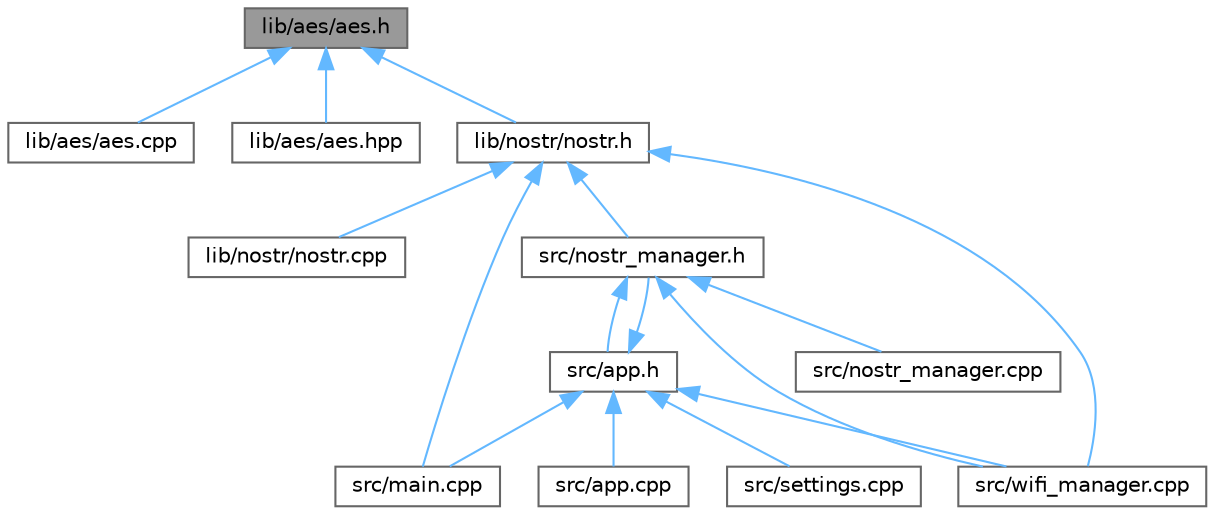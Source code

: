 digraph "lib/aes/aes.h"
{
 // LATEX_PDF_SIZE
  bgcolor="transparent";
  edge [fontname=Helvetica,fontsize=10,labelfontname=Helvetica,labelfontsize=10];
  node [fontname=Helvetica,fontsize=10,shape=box,height=0.2,width=0.4];
  Node1 [label="lib/aes/aes.h",height=0.2,width=0.4,color="gray40", fillcolor="grey60", style="filled", fontcolor="black",tooltip=" "];
  Node1 -> Node2 [dir="back",color="steelblue1",style="solid"];
  Node2 [label="lib/aes/aes.cpp",height=0.2,width=0.4,color="grey40", fillcolor="white", style="filled",URL="$aes_8cpp.html",tooltip=" "];
  Node1 -> Node3 [dir="back",color="steelblue1",style="solid"];
  Node3 [label="lib/aes/aes.hpp",height=0.2,width=0.4,color="grey40", fillcolor="white", style="filled",URL="$aes_8hpp.html",tooltip=" "];
  Node1 -> Node4 [dir="back",color="steelblue1",style="solid"];
  Node4 [label="lib/nostr/nostr.h",height=0.2,width=0.4,color="grey40", fillcolor="white", style="filled",URL="$nostr_8h.html",tooltip=" "];
  Node4 -> Node5 [dir="back",color="steelblue1",style="solid"];
  Node5 [label="lib/nostr/nostr.cpp",height=0.2,width=0.4,color="grey40", fillcolor="white", style="filled",URL="$nostr_8cpp.html",tooltip=" "];
  Node4 -> Node6 [dir="back",color="steelblue1",style="solid"];
  Node6 [label="src/main.cpp",height=0.2,width=0.4,color="grey40", fillcolor="white", style="filled",URL="$main_8cpp.html",tooltip="Main application entry point Nostriot device."];
  Node4 -> Node7 [dir="back",color="steelblue1",style="solid"];
  Node7 [label="src/nostr_manager.h",height=0.2,width=0.4,color="grey40", fillcolor="white", style="filled",URL="$nostr__manager_8h.html",tooltip=" "];
  Node7 -> Node8 [dir="back",color="steelblue1",style="solid"];
  Node8 [label="src/app.h",height=0.2,width=0.4,color="grey40", fillcolor="white", style="filled",URL="$app_8h.html",tooltip=" "];
  Node8 -> Node9 [dir="back",color="steelblue1",style="solid"];
  Node9 [label="src/app.cpp",height=0.2,width=0.4,color="grey40", fillcolor="white", style="filled",URL="$app_8cpp.html",tooltip=" "];
  Node8 -> Node6 [dir="back",color="steelblue1",style="solid"];
  Node8 -> Node7 [dir="back",color="steelblue1",style="solid"];
  Node8 -> Node10 [dir="back",color="steelblue1",style="solid"];
  Node10 [label="src/settings.cpp",height=0.2,width=0.4,color="grey40", fillcolor="white", style="filled",URL="$settings_8cpp.html",tooltip=" "];
  Node8 -> Node11 [dir="back",color="steelblue1",style="solid"];
  Node11 [label="src/wifi_manager.cpp",height=0.2,width=0.4,color="grey40", fillcolor="white", style="filled",URL="$wifi__manager_8cpp.html",tooltip=" "];
  Node7 -> Node12 [dir="back",color="steelblue1",style="solid"];
  Node12 [label="src/nostr_manager.cpp",height=0.2,width=0.4,color="grey40", fillcolor="white", style="filled",URL="$nostr__manager_8cpp.html",tooltip=" "];
  Node7 -> Node11 [dir="back",color="steelblue1",style="solid"];
  Node4 -> Node11 [dir="back",color="steelblue1",style="solid"];
}
